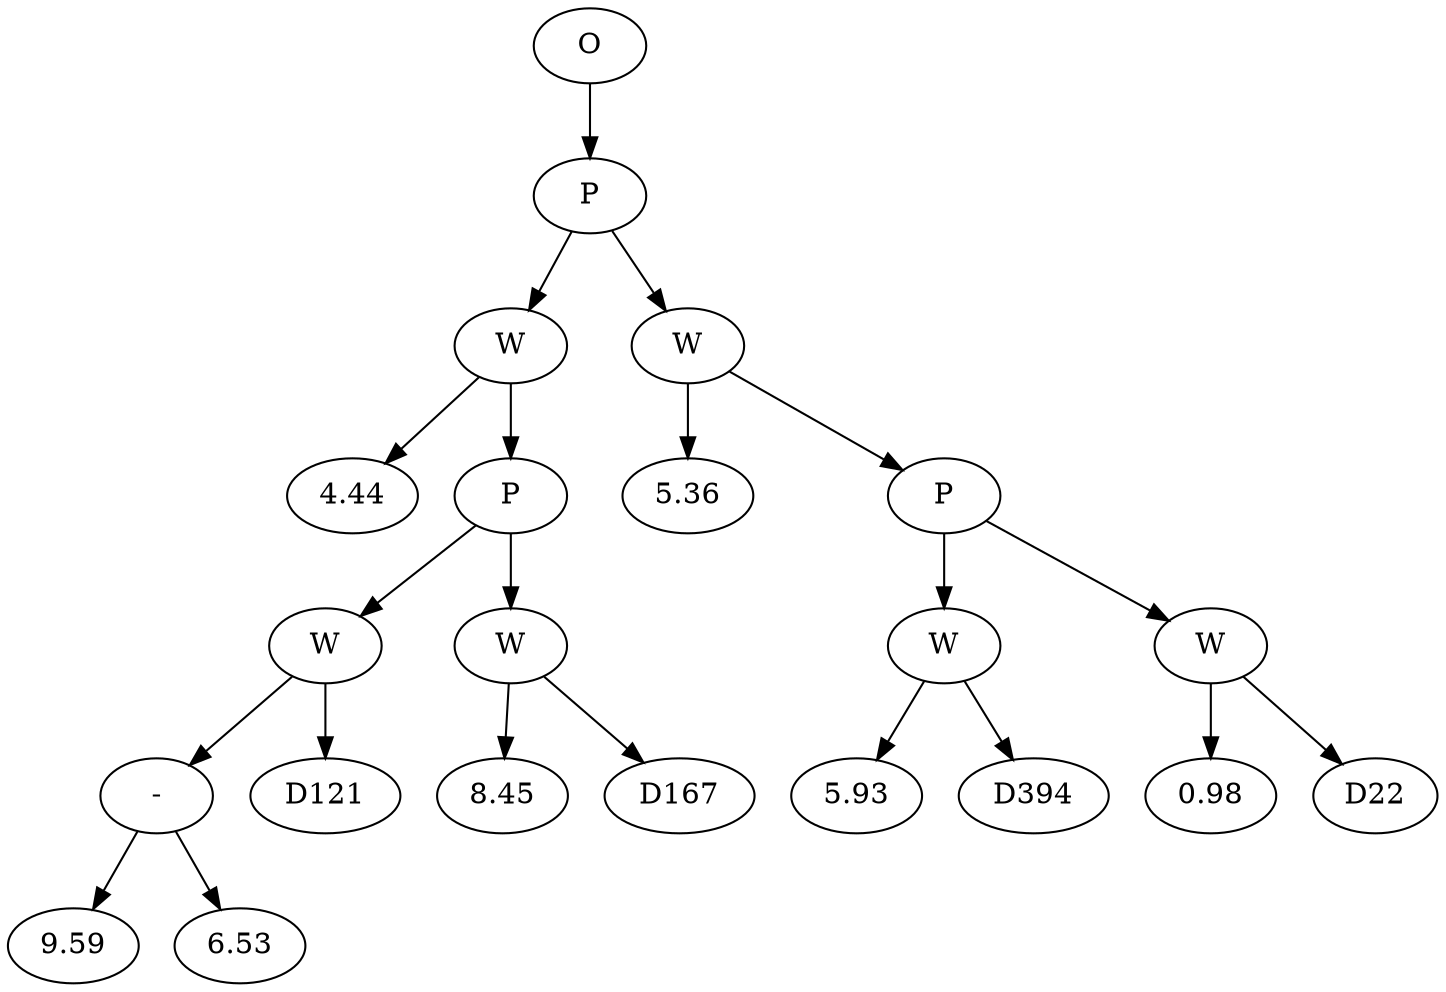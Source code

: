 // Tree
digraph {
	2865341 [label=O]
	2865342 [label=P]
	2865341 -> 2865342
	2865343 [label=W]
	2865342 -> 2865343
	2865344 [label=4.44]
	2865343 -> 2865344
	2865345 [label=P]
	2865343 -> 2865345
	2865346 [label=W]
	2865345 -> 2865346
	2865347 [label="-"]
	2865346 -> 2865347
	2865348 [label=9.59]
	2865347 -> 2865348
	2865349 [label=6.53]
	2865347 -> 2865349
	2865350 [label=D121]
	2865346 -> 2865350
	2865351 [label=W]
	2865345 -> 2865351
	2865352 [label=8.45]
	2865351 -> 2865352
	2865353 [label=D167]
	2865351 -> 2865353
	2865354 [label=W]
	2865342 -> 2865354
	2865355 [label=5.36]
	2865354 -> 2865355
	2865356 [label=P]
	2865354 -> 2865356
	2865357 [label=W]
	2865356 -> 2865357
	2865358 [label=5.93]
	2865357 -> 2865358
	2865359 [label=D394]
	2865357 -> 2865359
	2865360 [label=W]
	2865356 -> 2865360
	2865361 [label=0.98]
	2865360 -> 2865361
	2865362 [label=D22]
	2865360 -> 2865362
}
